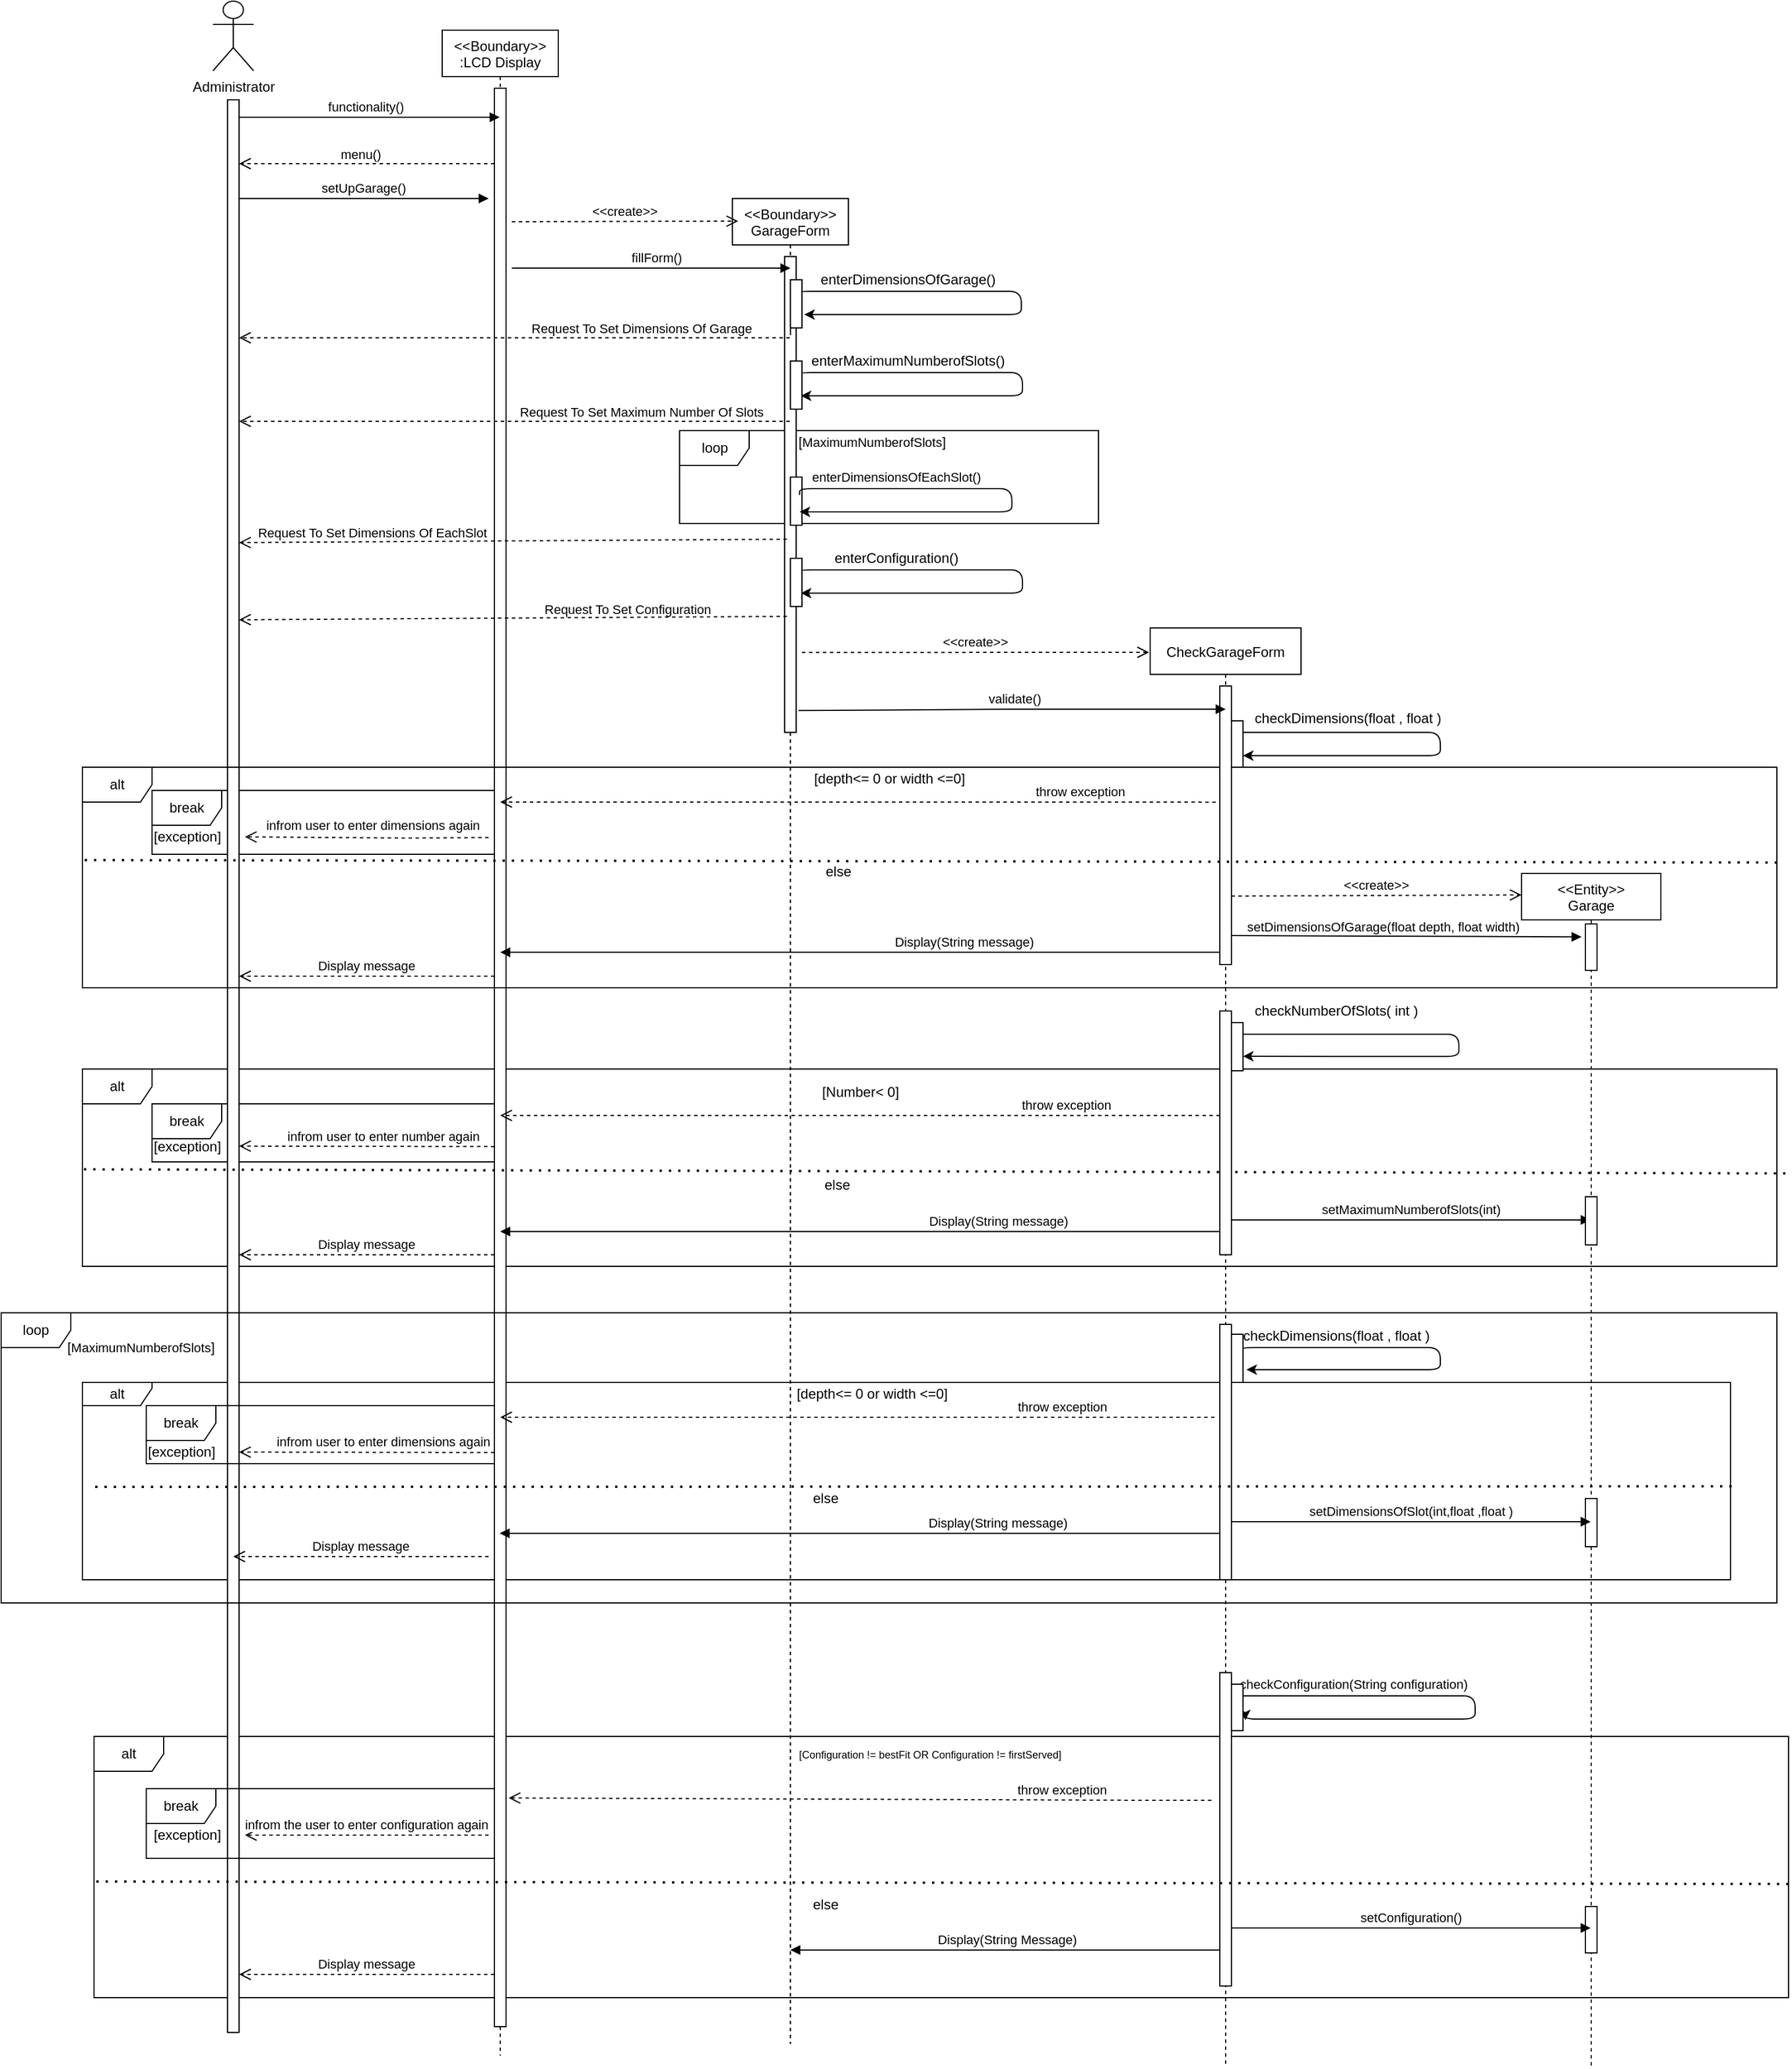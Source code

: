 <mxfile version="13.9.9" type="device"><diagram id="hjiZG90jZiQxEgmrGQtV" name="Page-1"><mxGraphModel dx="2651" dy="894" grid="1" gridSize="10" guides="1" tooltips="1" connect="1" arrows="1" fold="1" page="1" pageScale="1" pageWidth="1100" pageHeight="1700" math="0" shadow="0"><root><mxCell id="0"/><mxCell id="1" parent="0"/><mxCell id="7v1BFPsYtttCS7f6v_v2-38" value="" style="edgeStyle=segmentEdgeStyle;endArrow=classic;html=1;" parent="1" edge="1"><mxGeometry width="50" height="50" relative="1" as="geometry"><mxPoint x="860" y="650" as="sourcePoint"/><mxPoint x="870" y="670" as="targetPoint"/><Array as="points"><mxPoint x="1040" y="650"/><mxPoint x="1040" y="670"/></Array></mxGeometry></mxCell><mxCell id="7v1BFPsYtttCS7f6v_v2-40" value="&lt;span style=&quot;text-align: left&quot;&gt;checkDimensions(float , float )&lt;/span&gt;" style="text;html=1;align=center;verticalAlign=middle;resizable=0;points=[];autosize=1;" parent="1" vertex="1"><mxGeometry x="870" y="627.5" width="180" height="20" as="geometry"/></mxCell><mxCell id="7v1BFPsYtttCS7f6v_v2-61" value="&lt;span style=&quot;color: rgba(0 , 0 , 0 , 0) ; font-family: monospace ; font-size: 0px ; background-color: rgb(248 , 249 , 250)&quot;&gt;%3CmxGraphModel%3E%3Croot%3E%3CmxCell%20id%3D%220%22%2F%3E%3CmxCell%20id%3D%221%22%20parent%3D%220%22%2F%3E%3CmxCell%20id%3D%222%22%20value%3D%22%22%20style%3D%22edgeStyle%3DsegmentEdgeStyle%3BendArrow%3Dclassic%3Bhtml%3D1%3BexitX%3D0.012%3BexitY%3D1.15%3BexitDx%3D0%3BexitDy%3D0%3BexitPerimeter%3D0%3B%22%20edge%3D%221%22%20parent%3D%221%22%3E%3CmxGeometry%20width%3D%2250%22%20height%3D%2250%22%20relative%3D%221%22%20as%3D%22geometry%22%3E%3CmxPoint%20x%3D%22483.04%22%20y%3D%22343%22%20as%3D%22sourcePoint%22%2F%3E%3CmxPoint%20x%3D%22481.5%22%20y%3D%22360%22%20as%3D%22targetPoint%22%2F%3E%3CArray%20as%3D%22points%22%3E%3CmxPoint%20x%3D%22489%22%20y%3D%22343%22%2F%3E%3CmxPoint%20x%3D%22489%22%20y%3D%22340%22%2F%3E%3CmxPoint%20x%3D%22680%22%20y%3D%22340%22%2F%3E%3CmxPoint%20x%3D%22680%22%20y%3D%22360%22%2F%3E%3C%2FArray%3E%3C%2FmxGeometry%3E%3C%2FmxCell%3E%3C%2Froot%3E%3C%2FmxGraphModel%3&lt;/span&gt;" style="edgeStyle=segmentEdgeStyle;endArrow=classic;html=1;exitX=0.012;exitY=1.15;exitDx=0;exitDy=0;exitPerimeter=0;" parent="1" edge="1"><mxGeometry width="50" height="50" relative="1" as="geometry"><mxPoint x="483.04" y="343" as="sourcePoint"/><mxPoint x="489" y="360" as="targetPoint"/><Array as="points"><mxPoint x="489" y="343"/><mxPoint x="489" y="340"/><mxPoint x="680" y="340"/><mxPoint x="680" y="360"/></Array></mxGeometry></mxCell><mxCell id="6QvNXrB1XrEKrHHw4vNZ-106" value="alt" style="shape=umlFrame;whiteSpace=wrap;html=1;" parent="1" vertex="1"><mxGeometry x="-130" y="940" width="1460" height="170" as="geometry"/></mxCell><mxCell id="OUVzmZpVmlBgXc_UPbtx-26" value="infrom the user to enter configuration again" style="verticalAlign=bottom;endArrow=open;dashed=1;endSize=8;shadow=0;strokeWidth=1;" parent="1" edge="1"><mxGeometry relative="1" as="geometry"><mxPoint x="10" y="1600" as="targetPoint"/><mxPoint x="220" y="1600" as="sourcePoint"/><mxPoint as="offset"/></mxGeometry></mxCell><mxCell id="6QvNXrB1XrEKrHHw4vNZ-88" value="loop" style="shape=umlFrame;whiteSpace=wrap;html=1;" parent="1" vertex="1"><mxGeometry x="384.5" y="390" width="361" height="80" as="geometry"/></mxCell><mxCell id="6QvNXrB1XrEKrHHw4vNZ-105" value="break" style="shape=umlFrame;whiteSpace=wrap;html=1;" parent="1" vertex="1"><mxGeometry x="-70" y="970" width="300" height="50" as="geometry"/></mxCell><mxCell id="OUVzmZpVmlBgXc_UPbtx-22" value="alt" style="shape=umlFrame;whiteSpace=wrap;html=1;" parent="1" vertex="1"><mxGeometry x="-120" y="1515" width="1460" height="225" as="geometry"/></mxCell><mxCell id="6QvNXrB1XrEKrHHw4vNZ-37" value="break" style="shape=umlFrame;whiteSpace=wrap;html=1;" parent="1" vertex="1"><mxGeometry x="-70" y="700" width="300" height="55" as="geometry"/></mxCell><mxCell id="6QvNXrB1XrEKrHHw4vNZ-56" value="alt" style="shape=umlFrame;whiteSpace=wrap;html=1;width=60;height=20;" parent="1" vertex="1"><mxGeometry x="-130" y="1210" width="1420" height="170" as="geometry"/></mxCell><mxCell id="6QvNXrB1XrEKrHHw4vNZ-8" value="" style="endArrow=none;dashed=1;html=1;" parent="1" target="6QvNXrB1XrEKrHHw4vNZ-7" edge="1"><mxGeometry width="50" height="50" relative="1" as="geometry"><mxPoint x="-1" y="570" as="sourcePoint"/><mxPoint x="-1" y="190" as="targetPoint"/></mxGeometry></mxCell><mxCell id="6QvNXrB1XrEKrHHw4vNZ-1" value="&lt;&lt;Boundary&gt;&gt;&#10;:LCD Display" style="shape=umlLifeline;perimeter=lifelinePerimeter;container=1;collapsible=0;recursiveResize=0;rounded=0;shadow=0;strokeWidth=1;" parent="1" vertex="1"><mxGeometry x="180" y="45" width="100" height="1745" as="geometry"/></mxCell><mxCell id="6QvNXrB1XrEKrHHw4vNZ-13" value="" style="points=[];perimeter=orthogonalPerimeter;rounded=0;shadow=0;strokeWidth=1;" parent="6QvNXrB1XrEKrHHw4vNZ-1" vertex="1"><mxGeometry x="45" y="50" width="10" height="1670" as="geometry"/></mxCell><mxCell id="6QvNXrB1XrEKrHHw4vNZ-5" value="Administrator" style="shape=umlActor;verticalLabelPosition=bottom;verticalAlign=top;html=1;outlineConnect=0;" parent="1" vertex="1"><mxGeometry x="-17.5" y="20" width="35" height="60" as="geometry"/></mxCell><mxCell id="6QvNXrB1XrEKrHHw4vNZ-6" value="" style="endArrow=none;dashed=1;html=1;" parent="1" source="6QvNXrB1XrEKrHHw4vNZ-7" edge="1"><mxGeometry width="50" height="50" relative="1" as="geometry"><mxPoint x="-1" y="570" as="sourcePoint"/><mxPoint x="-1" y="190" as="targetPoint"/></mxGeometry></mxCell><mxCell id="6QvNXrB1XrEKrHHw4vNZ-7" value="" style="points=[];perimeter=orthogonalPerimeter;rounded=0;shadow=0;strokeWidth=1;" parent="1" vertex="1"><mxGeometry x="-5" y="105" width="10" height="1665" as="geometry"/></mxCell><mxCell id="6QvNXrB1XrEKrHHw4vNZ-16" value="setUpGarage()" style="verticalAlign=bottom;endArrow=block;shadow=0;strokeWidth=1;" parent="1" edge="1"><mxGeometry relative="1" as="geometry"><mxPoint x="5" y="190" as="sourcePoint"/><mxPoint x="220" y="190" as="targetPoint"/></mxGeometry></mxCell><mxCell id="6QvNXrB1XrEKrHHw4vNZ-21" value="setDimensionsOfGarage(float depth, float width)" style="verticalAlign=bottom;endArrow=block;shadow=0;strokeWidth=1;entryX=-0.335;entryY=0.279;entryDx=0;entryDy=0;entryPerimeter=0;" parent="1" target="7v1BFPsYtttCS7f6v_v2-2" edge="1"><mxGeometry x="-0.138" y="-1" relative="1" as="geometry"><mxPoint x="860" y="825" as="sourcePoint"/><mxPoint x="1420" y="825" as="targetPoint"/><mxPoint x="1" as="offset"/></mxGeometry></mxCell><mxCell id="6QvNXrB1XrEKrHHw4vNZ-23" value="&lt;&lt;create&gt;&gt;" style="verticalAlign=bottom;endArrow=open;dashed=1;endSize=8;exitX=1.5;exitY=0.832;shadow=0;strokeWidth=1;exitDx=0;exitDy=0;exitPerimeter=0;" parent="1" source="pW1ZdnZfQhXdGBALyUnh-1" edge="1"><mxGeometry relative="1" as="geometry"><mxPoint x="789" y="581" as="targetPoint"/><mxPoint x="496" y="580" as="sourcePoint"/></mxGeometry></mxCell><mxCell id="6QvNXrB1XrEKrHHw4vNZ-28" value="&lt;&lt;Boundary&gt;&gt;&#10;GarageForm" style="shape=umlLifeline;perimeter=lifelinePerimeter;container=1;collapsible=0;recursiveResize=0;rounded=0;shadow=0;strokeWidth=1;" parent="1" vertex="1"><mxGeometry x="430" y="190" width="100" height="1590" as="geometry"/></mxCell><mxCell id="pW1ZdnZfQhXdGBALyUnh-1" value="" style="points=[];perimeter=orthogonalPerimeter;rounded=0;shadow=0;strokeWidth=1;" parent="6QvNXrB1XrEKrHHw4vNZ-28" vertex="1"><mxGeometry x="45" y="50" width="10" height="410" as="geometry"/></mxCell><mxCell id="UkD5Qa64U1_LhHrxDryQ-4" value="" style="points=[];perimeter=orthogonalPerimeter;rounded=0;shadow=0;strokeWidth=1;" parent="6QvNXrB1XrEKrHHw4vNZ-28" vertex="1"><mxGeometry x="50" y="140" width="10" height="41.5" as="geometry"/></mxCell><mxCell id="UkD5Qa64U1_LhHrxDryQ-5" value="" style="points=[];perimeter=orthogonalPerimeter;rounded=0;shadow=0;strokeWidth=1;" parent="6QvNXrB1XrEKrHHw4vNZ-28" vertex="1"><mxGeometry x="50" y="240" width="10" height="41.5" as="geometry"/></mxCell><mxCell id="6QvNXrB1XrEKrHHw4vNZ-31" value="[depth&amp;lt;= 0 or width &amp;lt;=0]" style="text;html=1;align=center;verticalAlign=middle;resizable=0;points=[];autosize=1;" parent="1" vertex="1"><mxGeometry x="490" y="680" width="150" height="20" as="geometry"/></mxCell><mxCell id="6QvNXrB1XrEKrHHw4vNZ-40" value="else" style="text;html=1;align=center;verticalAlign=middle;resizable=0;points=[];autosize=1;" parent="1" vertex="1"><mxGeometry x="501" y="760" width="40" height="20" as="geometry"/></mxCell><mxCell id="6QvNXrB1XrEKrHHw4vNZ-61" value="[Number&amp;lt; 0]" style="text;html=1;align=center;verticalAlign=middle;resizable=0;points=[];autosize=1;" parent="1" vertex="1"><mxGeometry x="500" y="950" width="80" height="20" as="geometry"/></mxCell><mxCell id="6QvNXrB1XrEKrHHw4vNZ-63" value="throw exception" style="verticalAlign=bottom;endArrow=open;dashed=1;endSize=8;shadow=0;strokeWidth=1;" parent="1" target="6QvNXrB1XrEKrHHw4vNZ-1" edge="1"><mxGeometry x="-0.607" relative="1" as="geometry"><mxPoint x="610" y="710" as="targetPoint"/><mxPoint x="852.5" y="710.08" as="sourcePoint"/><Array as="points"><mxPoint x="770" y="710"/></Array><mxPoint as="offset"/></mxGeometry></mxCell><mxCell id="6QvNXrB1XrEKrHHw4vNZ-64" value="[exception]" style="text;html=1;align=center;verticalAlign=middle;resizable=0;points=[];autosize=1;" parent="1" vertex="1"><mxGeometry x="-75" y="730" width="70" height="20" as="geometry"/></mxCell><mxCell id="6QvNXrB1XrEKrHHw4vNZ-65" value="" style="html=1;verticalAlign=bottom;endArrow=open;dashed=1;endSize=8;" parent="1" edge="1"><mxGeometry x="-0.125" relative="1" as="geometry"><mxPoint x="220" y="740.58" as="sourcePoint"/><mxPoint x="10" y="740" as="targetPoint"/><Array as="points"><mxPoint x="150" y="741"/></Array><mxPoint as="offset"/></mxGeometry></mxCell><mxCell id="7v1BFPsYtttCS7f6v_v2-88" value="infrom user to enter dimensions again" style="edgeLabel;html=1;align=center;verticalAlign=middle;resizable=0;points=[];" parent="6QvNXrB1XrEKrHHw4vNZ-65" vertex="1" connectable="0"><mxGeometry x="0.086" y="-3" relative="1" as="geometry"><mxPoint x="13.98" y="-7.69" as="offset"/></mxGeometry></mxCell><mxCell id="6QvNXrB1XrEKrHHw4vNZ-66" value="else" style="text;html=1;align=center;verticalAlign=middle;resizable=0;points=[];autosize=1;" parent="1" vertex="1"><mxGeometry x="490" y="1300" width="40" height="20" as="geometry"/></mxCell><mxCell id="6QvNXrB1XrEKrHHw4vNZ-89" value="[&lt;span style=&quot;font-size: 11px ; background-color: rgb(255 , 255 , 255)&quot;&gt;MaximumNumberofSlots&lt;/span&gt;]" style="text;html=1;align=center;verticalAlign=middle;resizable=0;points=[];autosize=1;" parent="1" vertex="1"><mxGeometry x="-150" y="1170" width="140" height="20" as="geometry"/></mxCell><mxCell id="6QvNXrB1XrEKrHHw4vNZ-108" value="setMaximumNumberofSlots(int)" style="verticalAlign=bottom;endArrow=block;shadow=0;strokeWidth=1;" parent="1" target="7v1BFPsYtttCS7f6v_v2-1" edge="1"><mxGeometry relative="1" as="geometry"><mxPoint x="860.0" y="1070" as="sourcePoint"/><mxPoint x="1130" y="1071" as="targetPoint"/></mxGeometry></mxCell><mxCell id="6QvNXrB1XrEKrHHw4vNZ-110" value="[depth&amp;lt;= 0 or width &amp;lt;=0]" style="text;html=1;align=center;verticalAlign=middle;resizable=0;points=[];autosize=1;" parent="1" vertex="1"><mxGeometry x="475" y="1210" width="150" height="20" as="geometry"/></mxCell><mxCell id="6QvNXrB1XrEKrHHw4vNZ-112" value="throw exception" style="verticalAlign=bottom;endArrow=open;dashed=1;endSize=8;shadow=0;strokeWidth=1;" parent="1" target="6QvNXrB1XrEKrHHw4vNZ-1" edge="1"><mxGeometry x="-0.575" relative="1" as="geometry"><mxPoint x="270" y="980" as="targetPoint"/><mxPoint x="850" y="980" as="sourcePoint"/><Array as="points"><mxPoint x="790" y="980"/></Array><mxPoint as="offset"/></mxGeometry></mxCell><mxCell id="6QvNXrB1XrEKrHHw4vNZ-113" value="[exception]" style="text;html=1;align=center;verticalAlign=middle;resizable=0;points=[];autosize=1;" parent="1" vertex="1"><mxGeometry x="-75" y="997" width="70" height="20" as="geometry"/></mxCell><mxCell id="6QvNXrB1XrEKrHHw4vNZ-114" value="infrom user to enter number again" style="html=1;verticalAlign=bottom;endArrow=open;dashed=1;endSize=8;" parent="1" edge="1"><mxGeometry x="-0.125" relative="1" as="geometry"><mxPoint x="225" y="1006.82" as="sourcePoint"/><mxPoint x="5" y="1006.41" as="targetPoint"/><Array as="points"/><mxPoint as="offset"/></mxGeometry></mxCell><mxCell id="6QvNXrB1XrEKrHHw4vNZ-115" value="else" style="text;html=1;align=center;verticalAlign=middle;resizable=0;points=[];autosize=1;" parent="1" vertex="1"><mxGeometry x="500" y="1030" width="40" height="20" as="geometry"/></mxCell><mxCell id="0rOydvQhrvTDhrJym80m-1" value="Display(String message)" style="verticalAlign=bottom;endArrow=block;shadow=0;strokeWidth=1;" parent="1" target="6QvNXrB1XrEKrHHw4vNZ-1" edge="1"><mxGeometry x="-0.388" relative="1" as="geometry"><mxPoint x="850" y="1080" as="sourcePoint"/><mxPoint x="610" y="1080" as="targetPoint"/><mxPoint x="-1" as="offset"/></mxGeometry></mxCell><mxCell id="0rOydvQhrvTDhrJym80m-3" value="Display(String message)" style="verticalAlign=bottom;endArrow=block;shadow=0;strokeWidth=1;" parent="1" target="6QvNXrB1XrEKrHHw4vNZ-1" edge="1"><mxGeometry x="-0.291" relative="1" as="geometry"><mxPoint x="850" y="839.41" as="sourcePoint"/><mxPoint x="610" y="839.41" as="targetPoint"/><mxPoint as="offset"/></mxGeometry></mxCell><mxCell id="Pym6sZdCjNBYmIYrxksv-2" value="Display message" style="verticalAlign=bottom;endArrow=open;dashed=1;endSize=8;exitX=1;exitY=0.95;shadow=0;strokeWidth=1;" parent="1" edge="1"><mxGeometry relative="1" as="geometry"><mxPoint x="5" y="1100" as="targetPoint"/><mxPoint x="225" y="1100" as="sourcePoint"/></mxGeometry></mxCell><mxCell id="Pym6sZdCjNBYmIYrxksv-7" value="Display message" style="verticalAlign=bottom;endArrow=open;dashed=1;endSize=8;exitX=1;exitY=0.95;shadow=0;strokeWidth=1;" parent="1" edge="1"><mxGeometry relative="1" as="geometry"><mxPoint x="5" y="860" as="targetPoint"/><mxPoint x="225" y="860" as="sourcePoint"/></mxGeometry></mxCell><mxCell id="pW1ZdnZfQhXdGBALyUnh-2" value="&lt;&lt;create&gt;&gt;" style="verticalAlign=bottom;endArrow=open;dashed=1;endSize=8;shadow=0;strokeWidth=1;" parent="1" edge="1"><mxGeometry relative="1" as="geometry"><mxPoint x="435" y="209.5" as="targetPoint"/><mxPoint x="240" y="210" as="sourcePoint"/></mxGeometry></mxCell><mxCell id="OUVzmZpVmlBgXc_UPbtx-19" value="&lt;font style=&quot;font-size: 9px&quot;&gt;[Configuration != bestFit OR Configuration != firstServed]&lt;/font&gt;" style="text;html=1;align=center;verticalAlign=middle;resizable=0;points=[];autosize=1;" parent="1" vertex="1"><mxGeometry x="480" y="1520" width="240" height="20" as="geometry"/></mxCell><mxCell id="OUVzmZpVmlBgXc_UPbtx-24" value="Display(String Message)" style="verticalAlign=bottom;endArrow=block;shadow=0;strokeWidth=1;" parent="1" source="6QvNXrB1XrEKrHHw4vNZ-2" edge="1"><mxGeometry relative="1" as="geometry"><mxPoint x="680" y="1699" as="sourcePoint"/><mxPoint x="480" y="1699" as="targetPoint"/></mxGeometry></mxCell><mxCell id="OUVzmZpVmlBgXc_UPbtx-27" value="else" style="text;html=1;align=center;verticalAlign=middle;resizable=0;points=[];autosize=1;" parent="1" vertex="1"><mxGeometry x="490" y="1650" width="40" height="20" as="geometry"/></mxCell><mxCell id="OUVzmZpVmlBgXc_UPbtx-29" value="Display message" style="verticalAlign=bottom;endArrow=open;dashed=1;endSize=8;exitX=1;exitY=0.95;shadow=0;strokeWidth=1;" parent="1" edge="1"><mxGeometry relative="1" as="geometry"><mxPoint x="5" y="1720" as="targetPoint"/><mxPoint x="225" y="1720" as="sourcePoint"/></mxGeometry></mxCell><mxCell id="7v1BFPsYtttCS7f6v_v2-1" value="&lt;&lt;Entity&gt;&gt;&#10;Garage" style="shape=umlLifeline;perimeter=lifelinePerimeter;container=1;collapsible=0;recursiveResize=0;rounded=0;shadow=0;strokeWidth=1;" parent="1" vertex="1"><mxGeometry x="1110" y="771.5" width="120" height="1028.5" as="geometry"/></mxCell><mxCell id="7v1BFPsYtttCS7f6v_v2-93" value="" style="points=[];perimeter=orthogonalPerimeter;rounded=0;shadow=0;strokeWidth=1;" parent="7v1BFPsYtttCS7f6v_v2-1" vertex="1"><mxGeometry x="55" y="890" width="10" height="40" as="geometry"/></mxCell><mxCell id="7v1BFPsYtttCS7f6v_v2-2" value="" style="points=[];perimeter=orthogonalPerimeter;rounded=0;shadow=0;strokeWidth=1;" parent="7v1BFPsYtttCS7f6v_v2-1" vertex="1"><mxGeometry x="55" y="43.5" width="10" height="40" as="geometry"/></mxCell><mxCell id="7v1BFPsYtttCS7f6v_v2-54" value="" style="points=[];perimeter=orthogonalPerimeter;rounded=0;shadow=0;strokeWidth=1;" parent="7v1BFPsYtttCS7f6v_v2-1" vertex="1"><mxGeometry x="55" y="278.5" width="10" height="41.5" as="geometry"/></mxCell><mxCell id="7v1BFPsYtttCS7f6v_v2-78" value="" style="points=[];perimeter=orthogonalPerimeter;rounded=0;shadow=0;strokeWidth=1;" parent="7v1BFPsYtttCS7f6v_v2-1" vertex="1"><mxGeometry x="55" y="538.5" width="10" height="41.5" as="geometry"/></mxCell><mxCell id="7v1BFPsYtttCS7f6v_v2-5" value="&lt;&lt;create&gt;&gt;" style="verticalAlign=bottom;endArrow=open;dashed=1;endSize=8;exitX=1;exitY=0.95;shadow=0;strokeWidth=1;" parent="1" edge="1"><mxGeometry relative="1" as="geometry"><mxPoint x="1110" y="790" as="targetPoint"/><mxPoint x="860" y="791" as="sourcePoint"/></mxGeometry></mxCell><mxCell id="6QvNXrB1XrEKrHHw4vNZ-30" value="alt" style="shape=umlFrame;whiteSpace=wrap;html=1;width=60;height=30;" parent="1" vertex="1"><mxGeometry x="-130" y="680" width="1460" height="190" as="geometry"/></mxCell><mxCell id="7v1BFPsYtttCS7f6v_v2-8" value="functionality()" style="verticalAlign=bottom;endArrow=block;shadow=0;strokeWidth=1;" parent="1" edge="1"><mxGeometry x="-0.025" relative="1" as="geometry"><mxPoint x="5" y="120" as="sourcePoint"/><mxPoint x="229.5" y="120" as="targetPoint"/><mxPoint as="offset"/></mxGeometry></mxCell><mxCell id="7v1BFPsYtttCS7f6v_v2-10" value="menu()" style="verticalAlign=bottom;endArrow=open;dashed=1;endSize=8;shadow=0;strokeWidth=1;" parent="1" edge="1"><mxGeometry x="0.045" y="1" relative="1" as="geometry"><mxPoint x="5" y="160.0" as="targetPoint"/><mxPoint x="225" y="160.0" as="sourcePoint"/><mxPoint as="offset"/></mxGeometry></mxCell><mxCell id="7v1BFPsYtttCS7f6v_v2-23" value="&lt;span style=&quot;text-align: left&quot;&gt;enterDimensionsOfGarage()&lt;/span&gt;" style="text;html=1;resizable=0;autosize=1;align=center;verticalAlign=middle;points=[];fillColor=none;strokeColor=none;rounded=0;" parent="1" vertex="1"><mxGeometry x="496" y="250" width="170" height="20" as="geometry"/></mxCell><mxCell id="7v1BFPsYtttCS7f6v_v2-27" value="&lt;span style=&quot;text-align: left&quot;&gt;enterMaximumNumberofSlots()&lt;/span&gt;" style="text;html=1;resizable=0;autosize=1;align=center;verticalAlign=middle;points=[];fillColor=none;strokeColor=none;rounded=0;" parent="1" vertex="1"><mxGeometry x="491" y="320" width="180" height="20" as="geometry"/></mxCell><mxCell id="7v1BFPsYtttCS7f6v_v2-29" value="fillForm()" style="verticalAlign=bottom;endArrow=block;shadow=0;strokeWidth=1;" parent="1" edge="1"><mxGeometry x="0.04" relative="1" as="geometry"><mxPoint x="240" y="250" as="sourcePoint"/><mxPoint x="480" y="250" as="targetPoint"/><mxPoint as="offset"/></mxGeometry></mxCell><mxCell id="6QvNXrB1XrEKrHHw4vNZ-2" value="CheckGarageForm" style="shape=umlLifeline;perimeter=lifelinePerimeter;container=1;collapsible=0;recursiveResize=0;rounded=0;shadow=0;strokeWidth=1;" parent="1" vertex="1"><mxGeometry x="790" y="560" width="130" height="1240" as="geometry"/></mxCell><mxCell id="6QvNXrB1XrEKrHHw4vNZ-14" value="" style="points=[];perimeter=orthogonalPerimeter;rounded=0;shadow=0;strokeWidth=1;" parent="6QvNXrB1XrEKrHHw4vNZ-2" vertex="1"><mxGeometry x="60" y="50" width="10" height="240" as="geometry"/></mxCell><mxCell id="7v1BFPsYtttCS7f6v_v2-83" value="" style="points=[];perimeter=orthogonalPerimeter;rounded=0;shadow=0;strokeWidth=1;" parent="6QvNXrB1XrEKrHHw4vNZ-2" vertex="1"><mxGeometry x="60" y="900" width="10" height="270" as="geometry"/></mxCell><mxCell id="UkD5Qa64U1_LhHrxDryQ-8" value="" style="points=[];perimeter=orthogonalPerimeter;rounded=0;shadow=0;strokeWidth=1;" parent="6QvNXrB1XrEKrHHw4vNZ-2" vertex="1"><mxGeometry x="70" y="80" width="10" height="40" as="geometry"/></mxCell><mxCell id="7v1BFPsYtttCS7f6v_v2-32" value="" style="edgeStyle=segmentEdgeStyle;endArrow=classic;html=1;exitX=0.006;exitY=1.279;exitDx=0;exitDy=0;exitPerimeter=0;" parent="1" edge="1"><mxGeometry width="50" height="50" relative="1" as="geometry"><mxPoint x="487.88" y="445.46" as="sourcePoint"/><mxPoint x="488" y="460" as="targetPoint"/><Array as="points"><mxPoint x="487.86" y="440"/><mxPoint x="670.86" y="440"/><mxPoint x="670.86" y="460"/></Array></mxGeometry></mxCell><mxCell id="7v1BFPsYtttCS7f6v_v2-33" value="&lt;span style=&quot;font-size: 11px ; background-color: rgb(255 , 255 , 255)&quot;&gt;enterDimensionsOfEachSlot()&lt;/span&gt;" style="text;html=1;resizable=0;autosize=1;align=center;verticalAlign=middle;points=[];fillColor=none;strokeColor=none;rounded=0;" parent="1" vertex="1"><mxGeometry x="491" y="420" width="160" height="20" as="geometry"/></mxCell><mxCell id="7v1BFPsYtttCS7f6v_v2-36" value="&lt;span style=&quot;text-align: left&quot;&gt;enterConfiguration()&lt;/span&gt;" style="text;html=1;align=center;verticalAlign=middle;resizable=0;points=[];autosize=1;" parent="1" vertex="1"><mxGeometry x="511" y="490" width="120" height="20" as="geometry"/></mxCell><mxCell id="7v1BFPsYtttCS7f6v_v2-37" value="validate()" style="verticalAlign=bottom;endArrow=block;shadow=0;strokeWidth=1;exitX=1.2;exitY=0.954;exitDx=0;exitDy=0;exitPerimeter=0;" parent="1" source="pW1ZdnZfQhXdGBALyUnh-1" edge="1"><mxGeometry x="0.014" relative="1" as="geometry"><mxPoint x="500" y="630" as="sourcePoint"/><mxPoint x="855" y="630" as="targetPoint"/><mxPoint as="offset"/><Array as="points"><mxPoint x="680" y="630"/></Array></mxGeometry></mxCell><mxCell id="7v1BFPsYtttCS7f6v_v2-44" value="" style="endArrow=none;dashed=1;html=1;dashPattern=1 3;strokeWidth=2;exitX=1;exitY=0.432;exitDx=0;exitDy=0;exitPerimeter=0;" parent="1" source="6QvNXrB1XrEKrHHw4vNZ-30" edge="1"><mxGeometry width="50" height="50" relative="1" as="geometry"><mxPoint x="1310" y="760" as="sourcePoint"/><mxPoint x="-130" y="760" as="targetPoint"/></mxGeometry></mxCell><mxCell id="7v1BFPsYtttCS7f6v_v2-48" value="" style="edgeStyle=segmentEdgeStyle;endArrow=classic;html=1;entryX=1.2;entryY=0.775;entryDx=0;entryDy=0;entryPerimeter=0;" parent="1" target="UkD5Qa64U1_LhHrxDryQ-12" edge="1"><mxGeometry width="50" height="50" relative="1" as="geometry"><mxPoint x="860.004" y="1479.999" as="sourcePoint"/><mxPoint x="860.004" y="1499.999" as="targetPoint"/><Array as="points"><mxPoint x="1070" y="1480"/><mxPoint x="1070" y="1500"/></Array></mxGeometry></mxCell><mxCell id="7v1BFPsYtttCS7f6v_v2-49" value="&lt;span style=&quot;text-align: left&quot;&gt;checkNumberOfSlots( int )&lt;/span&gt;" style="text;html=1;align=center;verticalAlign=middle;resizable=0;points=[];autosize=1;" parent="1" vertex="1"><mxGeometry x="870" y="880" width="160" height="20" as="geometry"/></mxCell><mxCell id="7v1BFPsYtttCS7f6v_v2-52" value="" style="endArrow=none;dashed=1;html=1;dashPattern=1 3;strokeWidth=2;exitX=1.005;exitY=0.529;exitDx=0;exitDy=0;exitPerimeter=0;" parent="1" source="6QvNXrB1XrEKrHHw4vNZ-106" edge="1"><mxGeometry width="50" height="50" relative="1" as="geometry"><mxPoint x="1310" y="1026.41" as="sourcePoint"/><mxPoint x="-130" y="1026.41" as="targetPoint"/></mxGeometry></mxCell><mxCell id="7v1BFPsYtttCS7f6v_v2-53" value="" style="points=[];perimeter=orthogonalPerimeter;rounded=0;shadow=0;strokeWidth=1;" parent="1" vertex="1"><mxGeometry x="850" y="890" width="10" height="210" as="geometry"/></mxCell><mxCell id="7v1BFPsYtttCS7f6v_v2-58" value="&lt;span style=&quot;text-align: left&quot;&gt;checkDimensions(float , float )&lt;/span&gt;" style="text;html=1;align=center;verticalAlign=middle;resizable=0;points=[];autosize=1;" parent="1" vertex="1"><mxGeometry x="860" y="1160" width="180" height="20" as="geometry"/></mxCell><mxCell id="7v1BFPsYtttCS7f6v_v2-65" value="[&lt;span style=&quot;font-size: 11px ; background-color: rgb(255 , 255 , 255)&quot;&gt;MaximumNumberofSlots&lt;/span&gt;]" style="text;html=1;align=center;verticalAlign=middle;resizable=0;points=[];autosize=1;" parent="1" vertex="1"><mxGeometry x="480" y="390" width="140" height="20" as="geometry"/></mxCell><mxCell id="7v1BFPsYtttCS7f6v_v2-67" value="Request To Set Dimensions Of EachSlot" style="verticalAlign=bottom;endArrow=open;dashed=1;endSize=8;shadow=0;strokeWidth=1;exitX=0.2;exitY=0.409;exitDx=0;exitDy=0;exitPerimeter=0;" parent="1" edge="1"><mxGeometry x="0.513" y="1" relative="1" as="geometry"><mxPoint x="5" y="486.47" as="targetPoint"/><mxPoint x="477" y="483.53" as="sourcePoint"/><mxPoint as="offset"/></mxGeometry></mxCell><mxCell id="7v1BFPsYtttCS7f6v_v2-70" value="" style="edgeStyle=segmentEdgeStyle;endArrow=classic;html=1;exitX=0.012;exitY=1.15;exitDx=0;exitDy=0;exitPerimeter=0;entryX=0.9;entryY=0.723;entryDx=0;entryDy=0;entryPerimeter=0;" parent="1" target="UkD5Qa64U1_LhHrxDryQ-6" edge="1"><mxGeometry width="50" height="50" relative="1" as="geometry"><mxPoint x="482.99" y="513" as="sourcePoint"/><mxPoint x="481.45" y="530" as="targetPoint"/><Array as="points"><mxPoint x="489" y="513"/><mxPoint x="489" y="510"/><mxPoint x="680" y="510"/><mxPoint x="680" y="530"/></Array></mxGeometry></mxCell><mxCell id="7v1BFPsYtttCS7f6v_v2-71" value="Request To Set Configuration" style="verticalAlign=bottom;endArrow=open;dashed=1;endSize=8;shadow=0;strokeWidth=1;exitX=0.2;exitY=0.409;exitDx=0;exitDy=0;exitPerimeter=0;" parent="1" edge="1"><mxGeometry x="-0.419" y="2" relative="1" as="geometry"><mxPoint x="5" y="552.94" as="targetPoint"/><mxPoint x="477" y="550" as="sourcePoint"/><mxPoint as="offset"/></mxGeometry></mxCell><mxCell id="7v1BFPsYtttCS7f6v_v2-72" value="" style="points=[];perimeter=orthogonalPerimeter;rounded=0;shadow=0;strokeWidth=1;" parent="1" vertex="1"><mxGeometry x="850" y="1160" width="10" height="220" as="geometry"/></mxCell><mxCell id="7v1BFPsYtttCS7f6v_v2-74" value="infrom user to enter dimensions again" style="html=1;verticalAlign=bottom;endArrow=open;dashed=1;endSize=8;" parent="1" edge="1"><mxGeometry x="-0.125" relative="1" as="geometry"><mxPoint x="225" y="1270.41" as="sourcePoint"/><mxPoint x="5" y="1270" as="targetPoint"/><Array as="points"/><mxPoint as="offset"/></mxGeometry></mxCell><mxCell id="OUVzmZpVmlBgXc_UPbtx-18" value="[exception]" style="text;html=1;align=center;verticalAlign=middle;resizable=0;points=[];autosize=1;" parent="1" vertex="1"><mxGeometry x="-80" y="1260" width="70" height="20" as="geometry"/></mxCell><mxCell id="7v1BFPsYtttCS7f6v_v2-73" value="throw exception" style="verticalAlign=bottom;endArrow=open;dashed=1;endSize=8;shadow=0;strokeWidth=1;" parent="1" edge="1"><mxGeometry x="-0.575" relative="1" as="geometry"><mxPoint x="230" y="1240" as="targetPoint"/><mxPoint x="845.5" y="1240" as="sourcePoint"/><Array as="points"><mxPoint x="785.5" y="1240"/></Array><mxPoint as="offset"/></mxGeometry></mxCell><mxCell id="OUVzmZpVmlBgXc_UPbtx-25" value="break" style="shape=umlFrame;whiteSpace=wrap;html=1;" parent="1" vertex="1"><mxGeometry x="-75" y="1230" width="300" height="50" as="geometry"/></mxCell><mxCell id="7v1BFPsYtttCS7f6v_v2-76" value="" style="endArrow=none;dashed=1;html=1;dashPattern=1 3;strokeWidth=2;" parent="1" edge="1"><mxGeometry width="50" height="50" relative="1" as="geometry"><mxPoint x="1291" y="1299.5" as="sourcePoint"/><mxPoint x="-120" y="1300" as="targetPoint"/></mxGeometry></mxCell><mxCell id="7v1BFPsYtttCS7f6v_v2-57" value="" style="edgeStyle=segmentEdgeStyle;endArrow=classic;html=1;entryX=1.3;entryY=0.735;entryDx=0;entryDy=0;entryPerimeter=0;exitX=0.9;exitY=0.349;exitDx=0;exitDy=0;exitPerimeter=0;" parent="1" source="UkD5Qa64U1_LhHrxDryQ-10" target="UkD5Qa64U1_LhHrxDryQ-10" edge="1"><mxGeometry width="50" height="50" relative="1" as="geometry"><mxPoint x="854.274" y="1179.999" as="sourcePoint"/><mxPoint x="854.274" y="1199.999" as="targetPoint"/><Array as="points"><mxPoint x="869" y="1180"/><mxPoint x="1040" y="1180"/><mxPoint x="1040" y="1199"/></Array></mxGeometry></mxCell><mxCell id="7v1BFPsYtttCS7f6v_v2-60" value="Request To Set Dimensions Of Garage" style="verticalAlign=bottom;endArrow=open;dashed=1;endSize=8;shadow=0;strokeWidth=1;" parent="1" source="6QvNXrB1XrEKrHHw4vNZ-28" edge="1"><mxGeometry x="-0.463" y="1" relative="1" as="geometry"><mxPoint x="5" y="310" as="targetPoint"/><mxPoint x="460" y="310" as="sourcePoint"/><mxPoint as="offset"/></mxGeometry></mxCell><mxCell id="7v1BFPsYtttCS7f6v_v2-63" value="Request To Set Maximum Number Of Slots" style="verticalAlign=bottom;endArrow=open;dashed=1;endSize=8;shadow=0;strokeWidth=1;" parent="1" source="6QvNXrB1XrEKrHHw4vNZ-28" edge="1"><mxGeometry x="-0.463" y="1" relative="1" as="geometry"><mxPoint x="5" y="382" as="targetPoint"/><mxPoint x="460" y="382" as="sourcePoint"/><mxPoint as="offset"/></mxGeometry></mxCell><mxCell id="7v1BFPsYtttCS7f6v_v2-77" value="setDimensionsOfSlot(int,float ,float )" style="verticalAlign=bottom;endArrow=block;shadow=0;strokeWidth=1;" parent="1" target="7v1BFPsYtttCS7f6v_v2-1" edge="1"><mxGeometry relative="1" as="geometry"><mxPoint x="860" y="1330" as="sourcePoint"/><mxPoint x="1130" y="1330" as="targetPoint"/></mxGeometry></mxCell><mxCell id="7v1BFPsYtttCS7f6v_v2-79" value="Display(String message)" style="verticalAlign=bottom;endArrow=block;shadow=0;strokeWidth=1;" parent="1" edge="1"><mxGeometry x="-0.388" relative="1" as="geometry"><mxPoint x="850" y="1340" as="sourcePoint"/><mxPoint x="229.5" y="1340" as="targetPoint"/><mxPoint x="-1" as="offset"/></mxGeometry></mxCell><mxCell id="7v1BFPsYtttCS7f6v_v2-80" value="Display message" style="verticalAlign=bottom;endArrow=open;dashed=1;endSize=8;exitX=1;exitY=0.95;shadow=0;strokeWidth=1;" parent="1" edge="1"><mxGeometry relative="1" as="geometry"><mxPoint y="1360" as="targetPoint"/><mxPoint x="220" y="1360" as="sourcePoint"/></mxGeometry></mxCell><mxCell id="7v1BFPsYtttCS7f6v_v2-81" value="loop" style="shape=umlFrame;whiteSpace=wrap;html=1;" parent="1" vertex="1"><mxGeometry x="-200" y="1150" width="1530" height="250" as="geometry"/></mxCell><mxCell id="7v1BFPsYtttCS7f6v_v2-84" value="" style="edgeStyle=segmentEdgeStyle;endArrow=classic;html=1;exitX=1;exitY=0.086;exitDx=0;exitDy=0;exitPerimeter=0;entryX=1;entryY=0.7;entryDx=0;entryDy=0;entryPerimeter=0;" parent="1" source="7v1BFPsYtttCS7f6v_v2-53" target="UkD5Qa64U1_LhHrxDryQ-9" edge="1"><mxGeometry width="50" height="50" relative="1" as="geometry"><mxPoint x="870.004" y="909.999" as="sourcePoint"/><mxPoint x="870.004" y="929.999" as="targetPoint"/><Array as="points"><mxPoint x="860" y="910"/><mxPoint x="1056" y="910"/><mxPoint x="1056" y="929"/></Array></mxGeometry></mxCell><mxCell id="7v1BFPsYtttCS7f6v_v2-85" value="&lt;span style=&quot;font-size: 11px ; background-color: rgb(255 , 255 , 255)&quot;&gt;checkConfiguration(String configuration)&lt;/span&gt;" style="text;html=1;align=center;verticalAlign=middle;resizable=0;points=[];autosize=1;" parent="1" vertex="1"><mxGeometry x="860" y="1460" width="210" height="20" as="geometry"/></mxCell><mxCell id="7v1BFPsYtttCS7f6v_v2-86" value="throw exception" style="verticalAlign=bottom;endArrow=open;dashed=1;endSize=8;shadow=0;strokeWidth=1;" parent="1" edge="1"><mxGeometry x="-0.575" relative="1" as="geometry"><mxPoint x="237.25" y="1568" as="targetPoint"/><mxPoint x="842.75" y="1570" as="sourcePoint"/><Array as="points"><mxPoint x="782.75" y="1570"/></Array><mxPoint as="offset"/></mxGeometry></mxCell><mxCell id="7v1BFPsYtttCS7f6v_v2-90" value="break" style="shape=umlFrame;whiteSpace=wrap;html=1;" parent="1" vertex="1"><mxGeometry x="-75" y="1560" width="300" height="60" as="geometry"/></mxCell><mxCell id="7v1BFPsYtttCS7f6v_v2-91" value="[exception]" style="text;html=1;align=center;verticalAlign=middle;resizable=0;points=[];autosize=1;" parent="1" vertex="1"><mxGeometry x="-75" y="1590" width="70" height="20" as="geometry"/></mxCell><mxCell id="7v1BFPsYtttCS7f6v_v2-92" value="" style="endArrow=none;dashed=1;html=1;dashPattern=1 3;strokeWidth=2;exitX=1;exitY=0.432;exitDx=0;exitDy=0;exitPerimeter=0;" parent="1" edge="1"><mxGeometry width="50" height="50" relative="1" as="geometry"><mxPoint x="1340" y="1642.08" as="sourcePoint"/><mxPoint x="-120" y="1640" as="targetPoint"/></mxGeometry></mxCell><mxCell id="OUVzmZpVmlBgXc_UPbtx-1" value="setConfiguration()" style="verticalAlign=bottom;endArrow=block;shadow=0;strokeWidth=1;" parent="1" target="7v1BFPsYtttCS7f6v_v2-1" edge="1"><mxGeometry relative="1" as="geometry"><mxPoint x="860" y="1680" as="sourcePoint"/><mxPoint x="1130" y="1680" as="targetPoint"/></mxGeometry></mxCell><mxCell id="7v1BFPsYtttCS7f6v_v2-66" value="" style="edgeStyle=segmentEdgeStyle;endArrow=classic;html=1;exitX=0.012;exitY=1.15;exitDx=0;exitDy=0;exitPerimeter=0;entryX=1.2;entryY=0.723;entryDx=0;entryDy=0;entryPerimeter=0;" parent="1" source="UkD5Qa64U1_LhHrxDryQ-1" target="UkD5Qa64U1_LhHrxDryQ-1" edge="1"><mxGeometry width="50" height="50" relative="1" as="geometry"><mxPoint x="482.29" y="273" as="sourcePoint"/><mxPoint x="500" y="290" as="targetPoint"/><Array as="points"><mxPoint x="480" y="273"/><mxPoint x="488" y="273"/><mxPoint x="488" y="270"/><mxPoint x="679" y="270"/><mxPoint x="679" y="290"/></Array></mxGeometry></mxCell><mxCell id="UkD5Qa64U1_LhHrxDryQ-1" value="" style="points=[];perimeter=orthogonalPerimeter;rounded=0;shadow=0;strokeWidth=1;" parent="1" vertex="1"><mxGeometry x="480" y="260" width="10" height="41.5" as="geometry"/></mxCell><mxCell id="UkD5Qa64U1_LhHrxDryQ-6" value="" style="points=[];perimeter=orthogonalPerimeter;rounded=0;shadow=0;strokeWidth=1;" parent="1" vertex="1"><mxGeometry x="480" y="500" width="10" height="41.5" as="geometry"/></mxCell><mxCell id="UkD5Qa64U1_LhHrxDryQ-9" value="" style="points=[];perimeter=orthogonalPerimeter;rounded=0;shadow=0;strokeWidth=1;" parent="1" vertex="1"><mxGeometry x="860" y="900" width="10" height="41.5" as="geometry"/></mxCell><mxCell id="UkD5Qa64U1_LhHrxDryQ-10" value="" style="points=[];perimeter=orthogonalPerimeter;rounded=0;shadow=0;strokeWidth=1;" parent="1" vertex="1"><mxGeometry x="860" y="1168.5" width="10" height="41.5" as="geometry"/></mxCell><mxCell id="UkD5Qa64U1_LhHrxDryQ-12" value="" style="points=[];perimeter=orthogonalPerimeter;rounded=0;shadow=0;strokeWidth=1;" parent="1" vertex="1"><mxGeometry x="860" y="1470" width="10" height="40" as="geometry"/></mxCell></root></mxGraphModel></diagram></mxfile>
